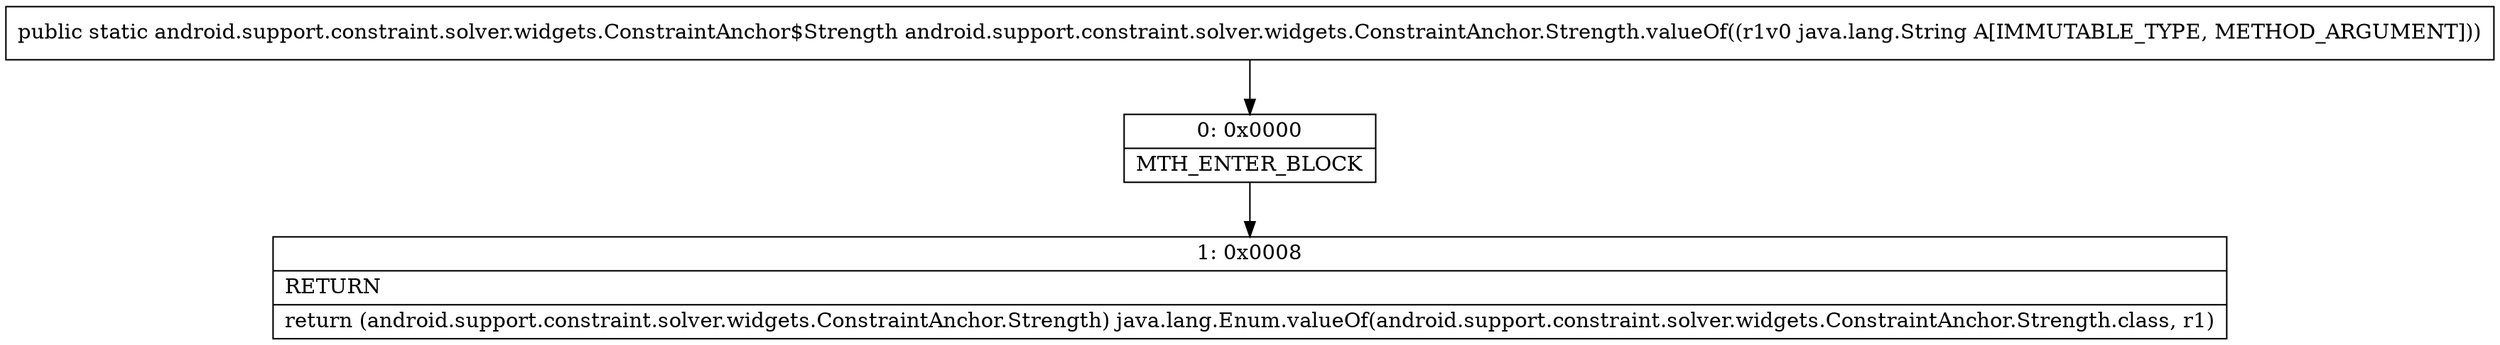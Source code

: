 digraph "CFG forandroid.support.constraint.solver.widgets.ConstraintAnchor.Strength.valueOf(Ljava\/lang\/String;)Landroid\/support\/constraint\/solver\/widgets\/ConstraintAnchor$Strength;" {
Node_0 [shape=record,label="{0\:\ 0x0000|MTH_ENTER_BLOCK\l}"];
Node_1 [shape=record,label="{1\:\ 0x0008|RETURN\l|return (android.support.constraint.solver.widgets.ConstraintAnchor.Strength) java.lang.Enum.valueOf(android.support.constraint.solver.widgets.ConstraintAnchor.Strength.class, r1)\l}"];
MethodNode[shape=record,label="{public static android.support.constraint.solver.widgets.ConstraintAnchor$Strength android.support.constraint.solver.widgets.ConstraintAnchor.Strength.valueOf((r1v0 java.lang.String A[IMMUTABLE_TYPE, METHOD_ARGUMENT])) }"];
MethodNode -> Node_0;
Node_0 -> Node_1;
}

